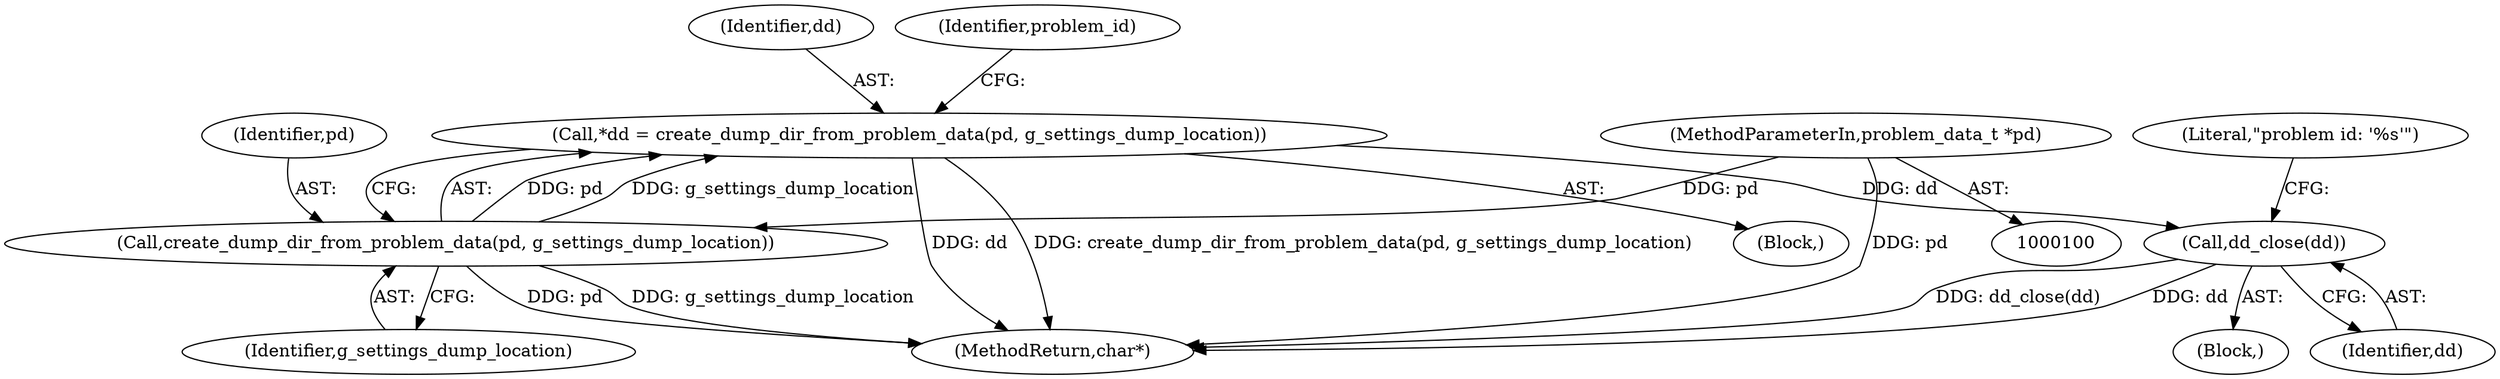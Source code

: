 digraph "0_abrt_8939398b82006ba1fec4ed491339fc075f43fc7c_3@API" {
"1000105" [label="(Call,*dd = create_dump_dir_from_problem_data(pd, g_settings_dump_location))"];
"1000107" [label="(Call,create_dump_dir_from_problem_data(pd, g_settings_dump_location))"];
"1000101" [label="(MethodParameterIn,problem_data_t *pd)"];
"1000123" [label="(Call,dd_close(dd))"];
"1000102" [label="(Block,)"];
"1000130" [label="(MethodReturn,char*)"];
"1000116" [label="(Block,)"];
"1000109" [label="(Identifier,g_settings_dump_location)"];
"1000124" [label="(Identifier,dd)"];
"1000107" [label="(Call,create_dump_dir_from_problem_data(pd, g_settings_dump_location))"];
"1000106" [label="(Identifier,dd)"];
"1000112" [label="(Identifier,problem_id)"];
"1000105" [label="(Call,*dd = create_dump_dir_from_problem_data(pd, g_settings_dump_location))"];
"1000101" [label="(MethodParameterIn,problem_data_t *pd)"];
"1000126" [label="(Literal,\"problem id: '%s'\")"];
"1000108" [label="(Identifier,pd)"];
"1000123" [label="(Call,dd_close(dd))"];
"1000105" -> "1000102"  [label="AST: "];
"1000105" -> "1000107"  [label="CFG: "];
"1000106" -> "1000105"  [label="AST: "];
"1000107" -> "1000105"  [label="AST: "];
"1000112" -> "1000105"  [label="CFG: "];
"1000105" -> "1000130"  [label="DDG: create_dump_dir_from_problem_data(pd, g_settings_dump_location)"];
"1000105" -> "1000130"  [label="DDG: dd"];
"1000107" -> "1000105"  [label="DDG: pd"];
"1000107" -> "1000105"  [label="DDG: g_settings_dump_location"];
"1000105" -> "1000123"  [label="DDG: dd"];
"1000107" -> "1000109"  [label="CFG: "];
"1000108" -> "1000107"  [label="AST: "];
"1000109" -> "1000107"  [label="AST: "];
"1000107" -> "1000130"  [label="DDG: pd"];
"1000107" -> "1000130"  [label="DDG: g_settings_dump_location"];
"1000101" -> "1000107"  [label="DDG: pd"];
"1000101" -> "1000100"  [label="AST: "];
"1000101" -> "1000130"  [label="DDG: pd"];
"1000123" -> "1000116"  [label="AST: "];
"1000123" -> "1000124"  [label="CFG: "];
"1000124" -> "1000123"  [label="AST: "];
"1000126" -> "1000123"  [label="CFG: "];
"1000123" -> "1000130"  [label="DDG: dd_close(dd)"];
"1000123" -> "1000130"  [label="DDG: dd"];
}
